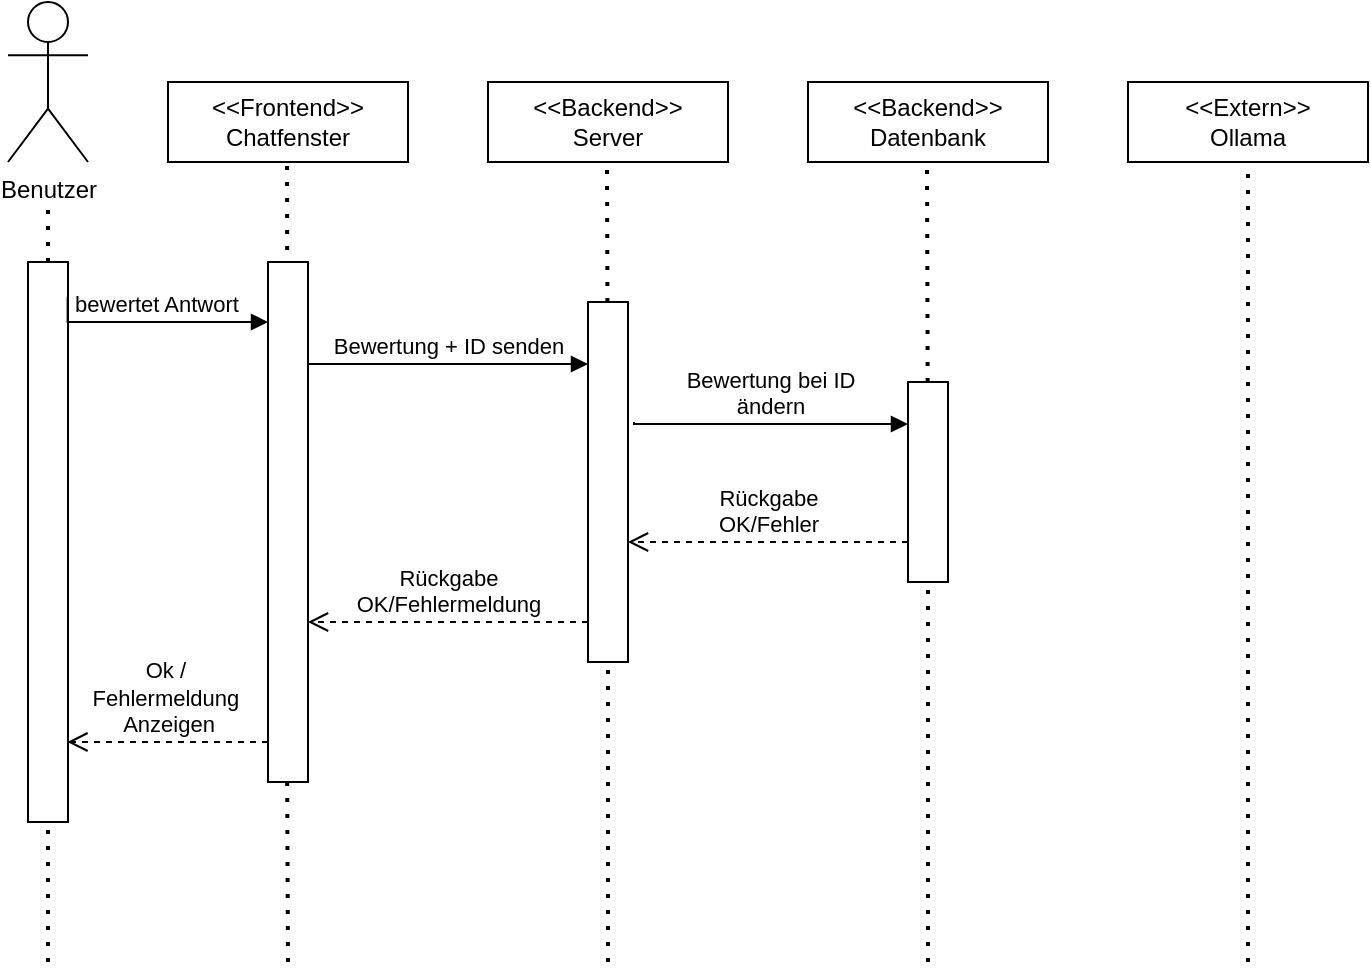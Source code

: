 <mxfile version="24.4.13" type="device">
  <diagram name="Page-1" id="2YBvvXClWsGukQMizWep">
    <mxGraphModel dx="790" dy="694" grid="1" gridSize="10" guides="1" tooltips="1" connect="1" arrows="1" fold="1" page="1" pageScale="1" pageWidth="850" pageHeight="1100" math="0" shadow="0">
      <root>
        <mxCell id="0" />
        <mxCell id="1" parent="0" />
        <mxCell id="VU1JaTsqC79YVxp9AiSb-1" value="Benutzer" style="shape=umlActor;verticalLabelPosition=bottom;verticalAlign=top;html=1;outlineConnect=0;" vertex="1" parent="1">
          <mxGeometry x="40" y="40" width="40" height="80" as="geometry" />
        </mxCell>
        <mxCell id="VU1JaTsqC79YVxp9AiSb-2" value="" style="endArrow=none;dashed=1;html=1;dashPattern=1 3;strokeWidth=2;rounded=0;" edge="1" parent="1" source="VU1JaTsqC79YVxp9AiSb-11">
          <mxGeometry width="50" height="50" relative="1" as="geometry">
            <mxPoint x="60" y="680" as="sourcePoint" />
            <mxPoint x="60" y="140" as="targetPoint" />
          </mxGeometry>
        </mxCell>
        <mxCell id="VU1JaTsqC79YVxp9AiSb-3" value="&lt;div&gt;&amp;lt;&amp;lt;Frontend&amp;gt;&amp;gt;&lt;/div&gt;&lt;div&gt;Chatfenster&lt;/div&gt;" style="html=1;whiteSpace=wrap;" vertex="1" parent="1">
          <mxGeometry x="120" y="80" width="120" height="40" as="geometry" />
        </mxCell>
        <mxCell id="VU1JaTsqC79YVxp9AiSb-4" value="&amp;lt;&amp;lt;Backend&amp;gt;&amp;gt;&lt;div&gt;Server&lt;/div&gt;" style="html=1;whiteSpace=wrap;" vertex="1" parent="1">
          <mxGeometry x="280" y="80" width="120" height="40" as="geometry" />
        </mxCell>
        <mxCell id="VU1JaTsqC79YVxp9AiSb-5" value="&amp;lt;&amp;lt;Backend&amp;gt;&amp;gt;&lt;div&gt;Datenbank&lt;/div&gt;" style="html=1;whiteSpace=wrap;" vertex="1" parent="1">
          <mxGeometry x="440" y="80" width="120" height="40" as="geometry" />
        </mxCell>
        <mxCell id="VU1JaTsqC79YVxp9AiSb-6" value="&amp;lt;&amp;lt;Extern&amp;gt;&amp;gt;&lt;div&gt;Ollama&lt;/div&gt;" style="html=1;whiteSpace=wrap;" vertex="1" parent="1">
          <mxGeometry x="600" y="80" width="120" height="40" as="geometry" />
        </mxCell>
        <mxCell id="VU1JaTsqC79YVxp9AiSb-7" value="" style="endArrow=none;dashed=1;html=1;dashPattern=1 3;strokeWidth=2;rounded=0;" edge="1" parent="1">
          <mxGeometry width="50" height="50" relative="1" as="geometry">
            <mxPoint x="179.605" y="180" as="sourcePoint" />
            <mxPoint x="179.5" y="120" as="targetPoint" />
          </mxGeometry>
        </mxCell>
        <mxCell id="VU1JaTsqC79YVxp9AiSb-8" value="" style="endArrow=none;dashed=1;html=1;dashPattern=1 3;strokeWidth=2;rounded=0;" edge="1" parent="1" source="VU1JaTsqC79YVxp9AiSb-15">
          <mxGeometry width="50" height="50" relative="1" as="geometry">
            <mxPoint x="340" y="680" as="sourcePoint" />
            <mxPoint x="339.5" y="120" as="targetPoint" />
          </mxGeometry>
        </mxCell>
        <mxCell id="VU1JaTsqC79YVxp9AiSb-9" value="" style="endArrow=none;dashed=1;html=1;dashPattern=1 3;strokeWidth=2;rounded=0;" edge="1" parent="1" source="VU1JaTsqC79YVxp9AiSb-17">
          <mxGeometry width="50" height="50" relative="1" as="geometry">
            <mxPoint x="500" y="680" as="sourcePoint" />
            <mxPoint x="499.5" y="120" as="targetPoint" />
          </mxGeometry>
        </mxCell>
        <mxCell id="VU1JaTsqC79YVxp9AiSb-12" value="" style="endArrow=none;dashed=1;html=1;dashPattern=1 3;strokeWidth=2;rounded=0;" edge="1" parent="1" target="VU1JaTsqC79YVxp9AiSb-11">
          <mxGeometry width="50" height="50" relative="1" as="geometry">
            <mxPoint x="60" y="520" as="sourcePoint" />
            <mxPoint x="60" y="140" as="targetPoint" />
          </mxGeometry>
        </mxCell>
        <mxCell id="VU1JaTsqC79YVxp9AiSb-11" value="" style="rounded=0;whiteSpace=wrap;html=1;" vertex="1" parent="1">
          <mxGeometry x="50" y="170" width="20" height="280" as="geometry" />
        </mxCell>
        <mxCell id="VU1JaTsqC79YVxp9AiSb-16" value="" style="endArrow=none;dashed=1;html=1;dashPattern=1 3;strokeWidth=2;rounded=0;" edge="1" parent="1" target="VU1JaTsqC79YVxp9AiSb-15">
          <mxGeometry width="50" height="50" relative="1" as="geometry">
            <mxPoint x="340" y="520" as="sourcePoint" />
            <mxPoint x="339.5" y="120" as="targetPoint" />
          </mxGeometry>
        </mxCell>
        <mxCell id="VU1JaTsqC79YVxp9AiSb-15" value="" style="rounded=0;whiteSpace=wrap;html=1;" vertex="1" parent="1">
          <mxGeometry x="330" y="190" width="20" height="180" as="geometry" />
        </mxCell>
        <mxCell id="VU1JaTsqC79YVxp9AiSb-18" value="" style="endArrow=none;dashed=1;html=1;dashPattern=1 3;strokeWidth=2;rounded=0;" edge="1" parent="1" target="VU1JaTsqC79YVxp9AiSb-17">
          <mxGeometry width="50" height="50" relative="1" as="geometry">
            <mxPoint x="500" y="520" as="sourcePoint" />
            <mxPoint x="499.5" y="120" as="targetPoint" />
          </mxGeometry>
        </mxCell>
        <mxCell id="VU1JaTsqC79YVxp9AiSb-17" value="" style="rounded=0;whiteSpace=wrap;html=1;" vertex="1" parent="1">
          <mxGeometry x="490" y="230" width="20" height="100" as="geometry" />
        </mxCell>
        <mxCell id="VU1JaTsqC79YVxp9AiSb-21" value="" style="rounded=0;whiteSpace=wrap;html=1;" vertex="1" parent="1">
          <mxGeometry x="170" y="170" width="20" height="260" as="geometry" />
        </mxCell>
        <mxCell id="VU1JaTsqC79YVxp9AiSb-22" value="bewertet Antwort" style="html=1;verticalAlign=bottom;endArrow=block;edgeStyle=elbowEdgeStyle;elbow=vertical;curved=0;rounded=0;exitX=0.991;exitY=0.062;exitDx=0;exitDy=0;exitPerimeter=0;" edge="1" parent="1" source="VU1JaTsqC79YVxp9AiSb-11">
          <mxGeometry relative="1" as="geometry">
            <mxPoint x="80" y="200" as="sourcePoint" />
            <Array as="points">
              <mxPoint x="165" y="200" />
            </Array>
            <mxPoint x="170" y="200" as="targetPoint" />
          </mxGeometry>
        </mxCell>
        <mxCell id="VU1JaTsqC79YVxp9AiSb-23" value="Bewertung + ID senden" style="html=1;verticalAlign=bottom;endArrow=block;edgeStyle=elbowEdgeStyle;elbow=vertical;curved=0;rounded=0;exitX=0.991;exitY=0.062;exitDx=0;exitDy=0;exitPerimeter=0;entryX=0;entryY=0.168;entryDx=0;entryDy=0;entryPerimeter=0;" edge="1" parent="1" target="VU1JaTsqC79YVxp9AiSb-15">
          <mxGeometry relative="1" as="geometry">
            <mxPoint x="190" y="220" as="sourcePoint" />
            <Array as="points">
              <mxPoint x="285" y="221" />
            </Array>
            <mxPoint x="320" y="221" as="targetPoint" />
          </mxGeometry>
        </mxCell>
        <mxCell id="VU1JaTsqC79YVxp9AiSb-26" value="" style="endArrow=none;dashed=1;html=1;dashPattern=1 3;strokeWidth=2;rounded=0;entryX=0.5;entryY=1;entryDx=0;entryDy=0;" edge="1" parent="1" target="VU1JaTsqC79YVxp9AiSb-6">
          <mxGeometry width="50" height="50" relative="1" as="geometry">
            <mxPoint x="660" y="520" as="sourcePoint" />
            <mxPoint x="720" y="210" as="targetPoint" />
          </mxGeometry>
        </mxCell>
        <mxCell id="VU1JaTsqC79YVxp9AiSb-27" value="Bewertung bei ID&lt;div&gt;ändern&lt;/div&gt;" style="html=1;verticalAlign=bottom;endArrow=block;edgeStyle=elbowEdgeStyle;elbow=vertical;curved=0;rounded=0;exitX=0.991;exitY=0.062;exitDx=0;exitDy=0;exitPerimeter=0;entryX=-0.127;entryY=0.072;entryDx=0;entryDy=0;entryPerimeter=0;" edge="1" parent="1">
          <mxGeometry relative="1" as="geometry">
            <mxPoint x="353" y="250" as="sourcePoint" />
            <Array as="points">
              <mxPoint x="448" y="251" />
            </Array>
            <mxPoint x="490" y="251" as="targetPoint" />
          </mxGeometry>
        </mxCell>
        <mxCell id="VU1JaTsqC79YVxp9AiSb-28" value="Rückgabe&lt;br&gt;OK/Fehler" style="html=1;verticalAlign=bottom;endArrow=open;dashed=1;endSize=8;edgeStyle=elbowEdgeStyle;elbow=vertical;curved=0;rounded=0;" edge="1" parent="1">
          <mxGeometry relative="1" as="geometry">
            <mxPoint x="350" y="310" as="targetPoint" />
            <Array as="points">
              <mxPoint x="415" y="310" />
            </Array>
            <mxPoint x="490" y="310" as="sourcePoint" />
          </mxGeometry>
        </mxCell>
        <mxCell id="VU1JaTsqC79YVxp9AiSb-29" value="Rückgabe&lt;br&gt;OK/Fehlermeldung" style="html=1;verticalAlign=bottom;endArrow=open;dashed=1;endSize=8;edgeStyle=elbowEdgeStyle;elbow=vertical;curved=0;rounded=0;" edge="1" parent="1">
          <mxGeometry relative="1" as="geometry">
            <mxPoint x="190" y="350" as="targetPoint" />
            <Array as="points">
              <mxPoint x="255" y="350" />
            </Array>
            <mxPoint x="330" y="350" as="sourcePoint" />
          </mxGeometry>
        </mxCell>
        <mxCell id="VU1JaTsqC79YVxp9AiSb-30" value="" style="endArrow=none;dashed=1;html=1;dashPattern=1 3;strokeWidth=2;rounded=0;" edge="1" parent="1">
          <mxGeometry width="50" height="50" relative="1" as="geometry">
            <mxPoint x="180" y="520" as="sourcePoint" />
            <mxPoint x="179.58" y="430" as="targetPoint" />
          </mxGeometry>
        </mxCell>
        <mxCell id="VU1JaTsqC79YVxp9AiSb-31" value="Ok /&amp;nbsp;&lt;div&gt;Fehlermeldung&amp;nbsp;&lt;div&gt;Anzeigen&lt;/div&gt;&lt;/div&gt;" style="html=1;verticalAlign=bottom;endArrow=open;dashed=1;endSize=8;edgeStyle=elbowEdgeStyle;elbow=vertical;curved=0;rounded=0;entryX=0.986;entryY=0.859;entryDx=0;entryDy=0;entryPerimeter=0;" edge="1" parent="1" target="VU1JaTsqC79YVxp9AiSb-11">
          <mxGeometry relative="1" as="geometry">
            <mxPoint x="30" y="410" as="targetPoint" />
            <Array as="points">
              <mxPoint x="95" y="410" />
            </Array>
            <mxPoint x="170" y="410" as="sourcePoint" />
          </mxGeometry>
        </mxCell>
      </root>
    </mxGraphModel>
  </diagram>
</mxfile>

